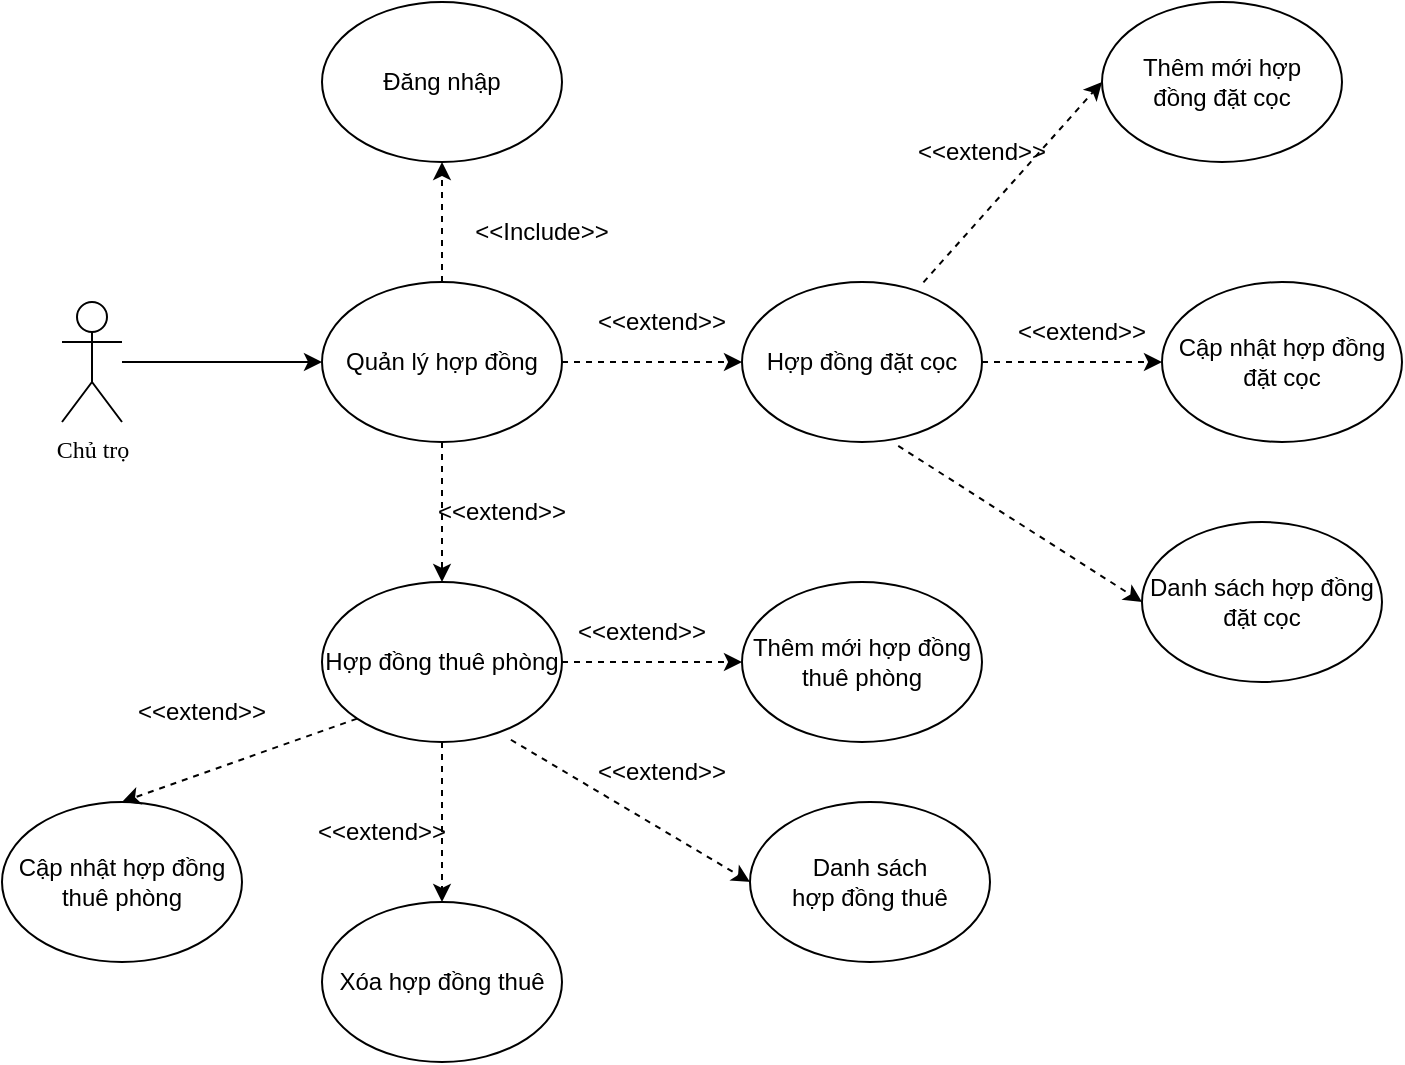 <mxfile version="22.0.8" type="device">
  <diagram name="Trang-1" id="LmsbX5wy8i7mVAqwMp7v">
    <mxGraphModel dx="1118" dy="604" grid="1" gridSize="10" guides="1" tooltips="1" connect="1" arrows="1" fold="1" page="1" pageScale="1" pageWidth="827" pageHeight="1169" math="0" shadow="0">
      <root>
        <mxCell id="0" />
        <mxCell id="1" parent="0" />
        <mxCell id="Pmc8dhQiregWb_l3aHVP-1" value="Chủ trọ" style="shape=umlActor;verticalLabelPosition=bottom;verticalAlign=top;html=1;outlineConnect=0;fontFamily=Times New Roman;" vertex="1" parent="1">
          <mxGeometry x="70" y="170" width="30" height="60" as="geometry" />
        </mxCell>
        <mxCell id="Pmc8dhQiregWb_l3aHVP-2" value="Quản lý hợp đồng" style="ellipse;whiteSpace=wrap;html=1;" vertex="1" parent="1">
          <mxGeometry x="200" y="160" width="120" height="80" as="geometry" />
        </mxCell>
        <mxCell id="Pmc8dhQiregWb_l3aHVP-3" value="Đăng nhập" style="ellipse;whiteSpace=wrap;html=1;" vertex="1" parent="1">
          <mxGeometry x="200" y="20" width="120" height="80" as="geometry" />
        </mxCell>
        <mxCell id="Pmc8dhQiregWb_l3aHVP-7" value="Hợp đồng đặt cọc" style="ellipse;whiteSpace=wrap;html=1;" vertex="1" parent="1">
          <mxGeometry x="410" y="160" width="120" height="80" as="geometry" />
        </mxCell>
        <mxCell id="Pmc8dhQiregWb_l3aHVP-8" value="" style="endArrow=classic;html=1;rounded=0;entryX=0;entryY=0.5;entryDx=0;entryDy=0;" edge="1" parent="1" source="Pmc8dhQiregWb_l3aHVP-1" target="Pmc8dhQiregWb_l3aHVP-2">
          <mxGeometry width="50" height="50" relative="1" as="geometry">
            <mxPoint x="390" y="280" as="sourcePoint" />
            <mxPoint x="440" y="230" as="targetPoint" />
          </mxGeometry>
        </mxCell>
        <mxCell id="Pmc8dhQiregWb_l3aHVP-9" value="" style="endArrow=classic;html=1;rounded=0;entryX=0.5;entryY=1;entryDx=0;entryDy=0;dashed=1;" edge="1" parent="1" target="Pmc8dhQiregWb_l3aHVP-3">
          <mxGeometry width="50" height="50" relative="1" as="geometry">
            <mxPoint x="260" y="160" as="sourcePoint" />
            <mxPoint x="300" y="220" as="targetPoint" />
          </mxGeometry>
        </mxCell>
        <mxCell id="Pmc8dhQiregWb_l3aHVP-10" value="&amp;lt;&amp;lt;Include&amp;gt;&amp;gt;" style="text;html=1;strokeColor=none;fillColor=none;align=center;verticalAlign=middle;whiteSpace=wrap;rounded=0;" vertex="1" parent="1">
          <mxGeometry x="280" y="120" width="60" height="30" as="geometry" />
        </mxCell>
        <mxCell id="Pmc8dhQiregWb_l3aHVP-14" value="" style="endArrow=classic;html=1;rounded=0;dashed=1;entryX=0;entryY=0.5;entryDx=0;entryDy=0;exitX=1;exitY=0.5;exitDx=0;exitDy=0;" edge="1" parent="1" source="Pmc8dhQiregWb_l3aHVP-2" target="Pmc8dhQiregWb_l3aHVP-7">
          <mxGeometry width="50" height="50" relative="1" as="geometry">
            <mxPoint x="430" y="270" as="sourcePoint" />
            <mxPoint x="432" y="352" as="targetPoint" />
          </mxGeometry>
        </mxCell>
        <mxCell id="Pmc8dhQiregWb_l3aHVP-18" value="&amp;lt;&amp;lt;extend&amp;gt;&amp;gt;" style="text;html=1;strokeColor=none;fillColor=none;align=center;verticalAlign=middle;whiteSpace=wrap;rounded=0;" vertex="1" parent="1">
          <mxGeometry x="340" y="165" width="60" height="30" as="geometry" />
        </mxCell>
        <mxCell id="Pmc8dhQiregWb_l3aHVP-19" value="Thêm mới hợp&lt;br&gt;đồng đặt cọc" style="ellipse;whiteSpace=wrap;html=1;" vertex="1" parent="1">
          <mxGeometry x="590" y="20" width="120" height="80" as="geometry" />
        </mxCell>
        <mxCell id="Pmc8dhQiregWb_l3aHVP-20" value="" style="endArrow=classic;html=1;rounded=0;dashed=1;entryX=0;entryY=0.5;entryDx=0;entryDy=0;exitX=0.756;exitY=0.002;exitDx=0;exitDy=0;exitPerimeter=0;" edge="1" parent="1" target="Pmc8dhQiregWb_l3aHVP-19" source="Pmc8dhQiregWb_l3aHVP-7">
          <mxGeometry width="50" height="50" relative="1" as="geometry">
            <mxPoint x="500" y="60" as="sourcePoint" />
            <mxPoint x="612" y="212" as="targetPoint" />
          </mxGeometry>
        </mxCell>
        <mxCell id="Pmc8dhQiregWb_l3aHVP-21" value="&amp;lt;&amp;lt;extend&amp;gt;&amp;gt;" style="text;html=1;strokeColor=none;fillColor=none;align=center;verticalAlign=middle;whiteSpace=wrap;rounded=0;" vertex="1" parent="1">
          <mxGeometry x="500" y="80" width="60" height="30" as="geometry" />
        </mxCell>
        <mxCell id="Pmc8dhQiregWb_l3aHVP-22" value="Cập nhật hợp đồng đặt cọc" style="ellipse;whiteSpace=wrap;html=1;" vertex="1" parent="1">
          <mxGeometry x="620" y="160" width="120" height="80" as="geometry" />
        </mxCell>
        <mxCell id="Pmc8dhQiregWb_l3aHVP-23" value="" style="endArrow=classic;html=1;rounded=0;dashed=1;entryX=0;entryY=0.5;entryDx=0;entryDy=0;exitX=1;exitY=0.5;exitDx=0;exitDy=0;" edge="1" parent="1" target="Pmc8dhQiregWb_l3aHVP-22">
          <mxGeometry width="50" height="50" relative="1" as="geometry">
            <mxPoint x="530" y="200" as="sourcePoint" />
            <mxPoint x="642" y="352" as="targetPoint" />
          </mxGeometry>
        </mxCell>
        <mxCell id="Pmc8dhQiregWb_l3aHVP-24" value="&amp;lt;&amp;lt;extend&amp;gt;&amp;gt;" style="text;html=1;strokeColor=none;fillColor=none;align=center;verticalAlign=middle;whiteSpace=wrap;rounded=0;" vertex="1" parent="1">
          <mxGeometry x="550" y="170" width="60" height="30" as="geometry" />
        </mxCell>
        <mxCell id="Pmc8dhQiregWb_l3aHVP-25" value="Danh sách hợp đồng đặt cọc" style="ellipse;whiteSpace=wrap;html=1;" vertex="1" parent="1">
          <mxGeometry x="610" y="280" width="120" height="80" as="geometry" />
        </mxCell>
        <mxCell id="Pmc8dhQiregWb_l3aHVP-26" value="" style="endArrow=classic;html=1;rounded=0;dashed=1;entryX=0;entryY=0.5;entryDx=0;entryDy=0;exitX=0.651;exitY=1.024;exitDx=0;exitDy=0;exitPerimeter=0;" edge="1" parent="1" target="Pmc8dhQiregWb_l3aHVP-25" source="Pmc8dhQiregWb_l3aHVP-7">
          <mxGeometry width="50" height="50" relative="1" as="geometry">
            <mxPoint x="520" y="320" as="sourcePoint" />
            <mxPoint x="632" y="472" as="targetPoint" />
          </mxGeometry>
        </mxCell>
        <mxCell id="Pmc8dhQiregWb_l3aHVP-27" value="&amp;lt;&amp;lt;extend&amp;gt;&amp;gt;" style="text;html=1;strokeColor=none;fillColor=none;align=center;verticalAlign=middle;whiteSpace=wrap;rounded=0;" vertex="1" parent="1">
          <mxGeometry x="200" y="420" width="60" height="30" as="geometry" />
        </mxCell>
        <mxCell id="Pmc8dhQiregWb_l3aHVP-39" value="Hợp đồng thuê phòng" style="ellipse;whiteSpace=wrap;html=1;" vertex="1" parent="1">
          <mxGeometry x="200" y="310" width="120" height="80" as="geometry" />
        </mxCell>
        <mxCell id="Pmc8dhQiregWb_l3aHVP-40" value="" style="endArrow=classic;html=1;rounded=0;dashed=1;entryX=0.5;entryY=0;entryDx=0;entryDy=0;exitX=0.5;exitY=1;exitDx=0;exitDy=0;" edge="1" parent="1" target="Pmc8dhQiregWb_l3aHVP-39" source="Pmc8dhQiregWb_l3aHVP-2">
          <mxGeometry width="50" height="50" relative="1" as="geometry">
            <mxPoint x="110" y="350" as="sourcePoint" />
            <mxPoint x="222" y="502" as="targetPoint" />
          </mxGeometry>
        </mxCell>
        <mxCell id="Pmc8dhQiregWb_l3aHVP-41" value="&amp;lt;&amp;lt;extend&amp;gt;&amp;gt;" style="text;html=1;strokeColor=none;fillColor=none;align=center;verticalAlign=middle;whiteSpace=wrap;rounded=0;" vertex="1" parent="1">
          <mxGeometry x="260" y="260" width="60" height="30" as="geometry" />
        </mxCell>
        <mxCell id="Pmc8dhQiregWb_l3aHVP-42" value="Thêm mới hợp đồng thuê phòng" style="ellipse;whiteSpace=wrap;html=1;" vertex="1" parent="1">
          <mxGeometry x="410" y="310" width="120" height="80" as="geometry" />
        </mxCell>
        <mxCell id="Pmc8dhQiregWb_l3aHVP-43" value="" style="endArrow=classic;html=1;rounded=0;dashed=1;entryX=0;entryY=0.5;entryDx=0;entryDy=0;exitX=1;exitY=0.5;exitDx=0;exitDy=0;" edge="1" parent="1" target="Pmc8dhQiregWb_l3aHVP-42" source="Pmc8dhQiregWb_l3aHVP-39">
          <mxGeometry width="50" height="50" relative="1" as="geometry">
            <mxPoint x="331" y="280" as="sourcePoint" />
            <mxPoint x="432" y="502" as="targetPoint" />
          </mxGeometry>
        </mxCell>
        <mxCell id="Pmc8dhQiregWb_l3aHVP-44" value="&amp;lt;&amp;lt;extend&amp;gt;&amp;gt;" style="text;html=1;strokeColor=none;fillColor=none;align=center;verticalAlign=middle;whiteSpace=wrap;rounded=0;" vertex="1" parent="1">
          <mxGeometry x="330" y="320" width="60" height="30" as="geometry" />
        </mxCell>
        <mxCell id="Pmc8dhQiregWb_l3aHVP-45" value="Danh sách &lt;br&gt;hợp đồng thuê" style="ellipse;whiteSpace=wrap;html=1;" vertex="1" parent="1">
          <mxGeometry x="414" y="420" width="120" height="80" as="geometry" />
        </mxCell>
        <mxCell id="Pmc8dhQiregWb_l3aHVP-46" value="" style="endArrow=classic;html=1;rounded=0;dashed=1;entryX=0;entryY=0.5;entryDx=0;entryDy=0;exitX=0.787;exitY=0.986;exitDx=0;exitDy=0;exitPerimeter=0;" edge="1" parent="1" target="Pmc8dhQiregWb_l3aHVP-45" source="Pmc8dhQiregWb_l3aHVP-39">
          <mxGeometry width="50" height="50" relative="1" as="geometry">
            <mxPoint x="321" y="560" as="sourcePoint" />
            <mxPoint x="432" y="612" as="targetPoint" />
          </mxGeometry>
        </mxCell>
        <mxCell id="Pmc8dhQiregWb_l3aHVP-47" value="&amp;lt;&amp;lt;extend&amp;gt;&amp;gt;" style="text;html=1;strokeColor=none;fillColor=none;align=center;verticalAlign=middle;whiteSpace=wrap;rounded=0;" vertex="1" parent="1">
          <mxGeometry x="340" y="390" width="60" height="30" as="geometry" />
        </mxCell>
        <mxCell id="Pmc8dhQiregWb_l3aHVP-48" value="Xóa hợp đồng thuê" style="ellipse;whiteSpace=wrap;html=1;" vertex="1" parent="1">
          <mxGeometry x="200" y="470" width="120" height="80" as="geometry" />
        </mxCell>
        <mxCell id="Pmc8dhQiregWb_l3aHVP-49" value="" style="endArrow=classic;html=1;rounded=0;dashed=1;entryX=0.5;entryY=0;entryDx=0;entryDy=0;exitX=0.5;exitY=1;exitDx=0;exitDy=0;" edge="1" parent="1" source="Pmc8dhQiregWb_l3aHVP-39" target="Pmc8dhQiregWb_l3aHVP-48">
          <mxGeometry width="50" height="50" relative="1" as="geometry">
            <mxPoint x="498" y="252" as="sourcePoint" />
            <mxPoint x="620" y="330" as="targetPoint" />
          </mxGeometry>
        </mxCell>
        <mxCell id="Pmc8dhQiregWb_l3aHVP-50" value="&amp;lt;&amp;lt;extend&amp;gt;&amp;gt;" style="text;html=1;strokeColor=none;fillColor=none;align=center;verticalAlign=middle;whiteSpace=wrap;rounded=0;" vertex="1" parent="1">
          <mxGeometry x="110" y="360" width="60" height="30" as="geometry" />
        </mxCell>
        <mxCell id="Pmc8dhQiregWb_l3aHVP-51" value="Cập nhật hợp đồng thuê phòng" style="ellipse;whiteSpace=wrap;html=1;" vertex="1" parent="1">
          <mxGeometry x="40" y="420" width="120" height="80" as="geometry" />
        </mxCell>
        <mxCell id="Pmc8dhQiregWb_l3aHVP-52" value="" style="endArrow=classic;html=1;rounded=0;dashed=1;entryX=0.5;entryY=0;entryDx=0;entryDy=0;exitX=0;exitY=1;exitDx=0;exitDy=0;" edge="1" parent="1" target="Pmc8dhQiregWb_l3aHVP-51" source="Pmc8dhQiregWb_l3aHVP-39">
          <mxGeometry width="50" height="50" relative="1" as="geometry">
            <mxPoint x="100" y="340" as="sourcePoint" />
            <mxPoint x="460" y="280" as="targetPoint" />
          </mxGeometry>
        </mxCell>
      </root>
    </mxGraphModel>
  </diagram>
</mxfile>
